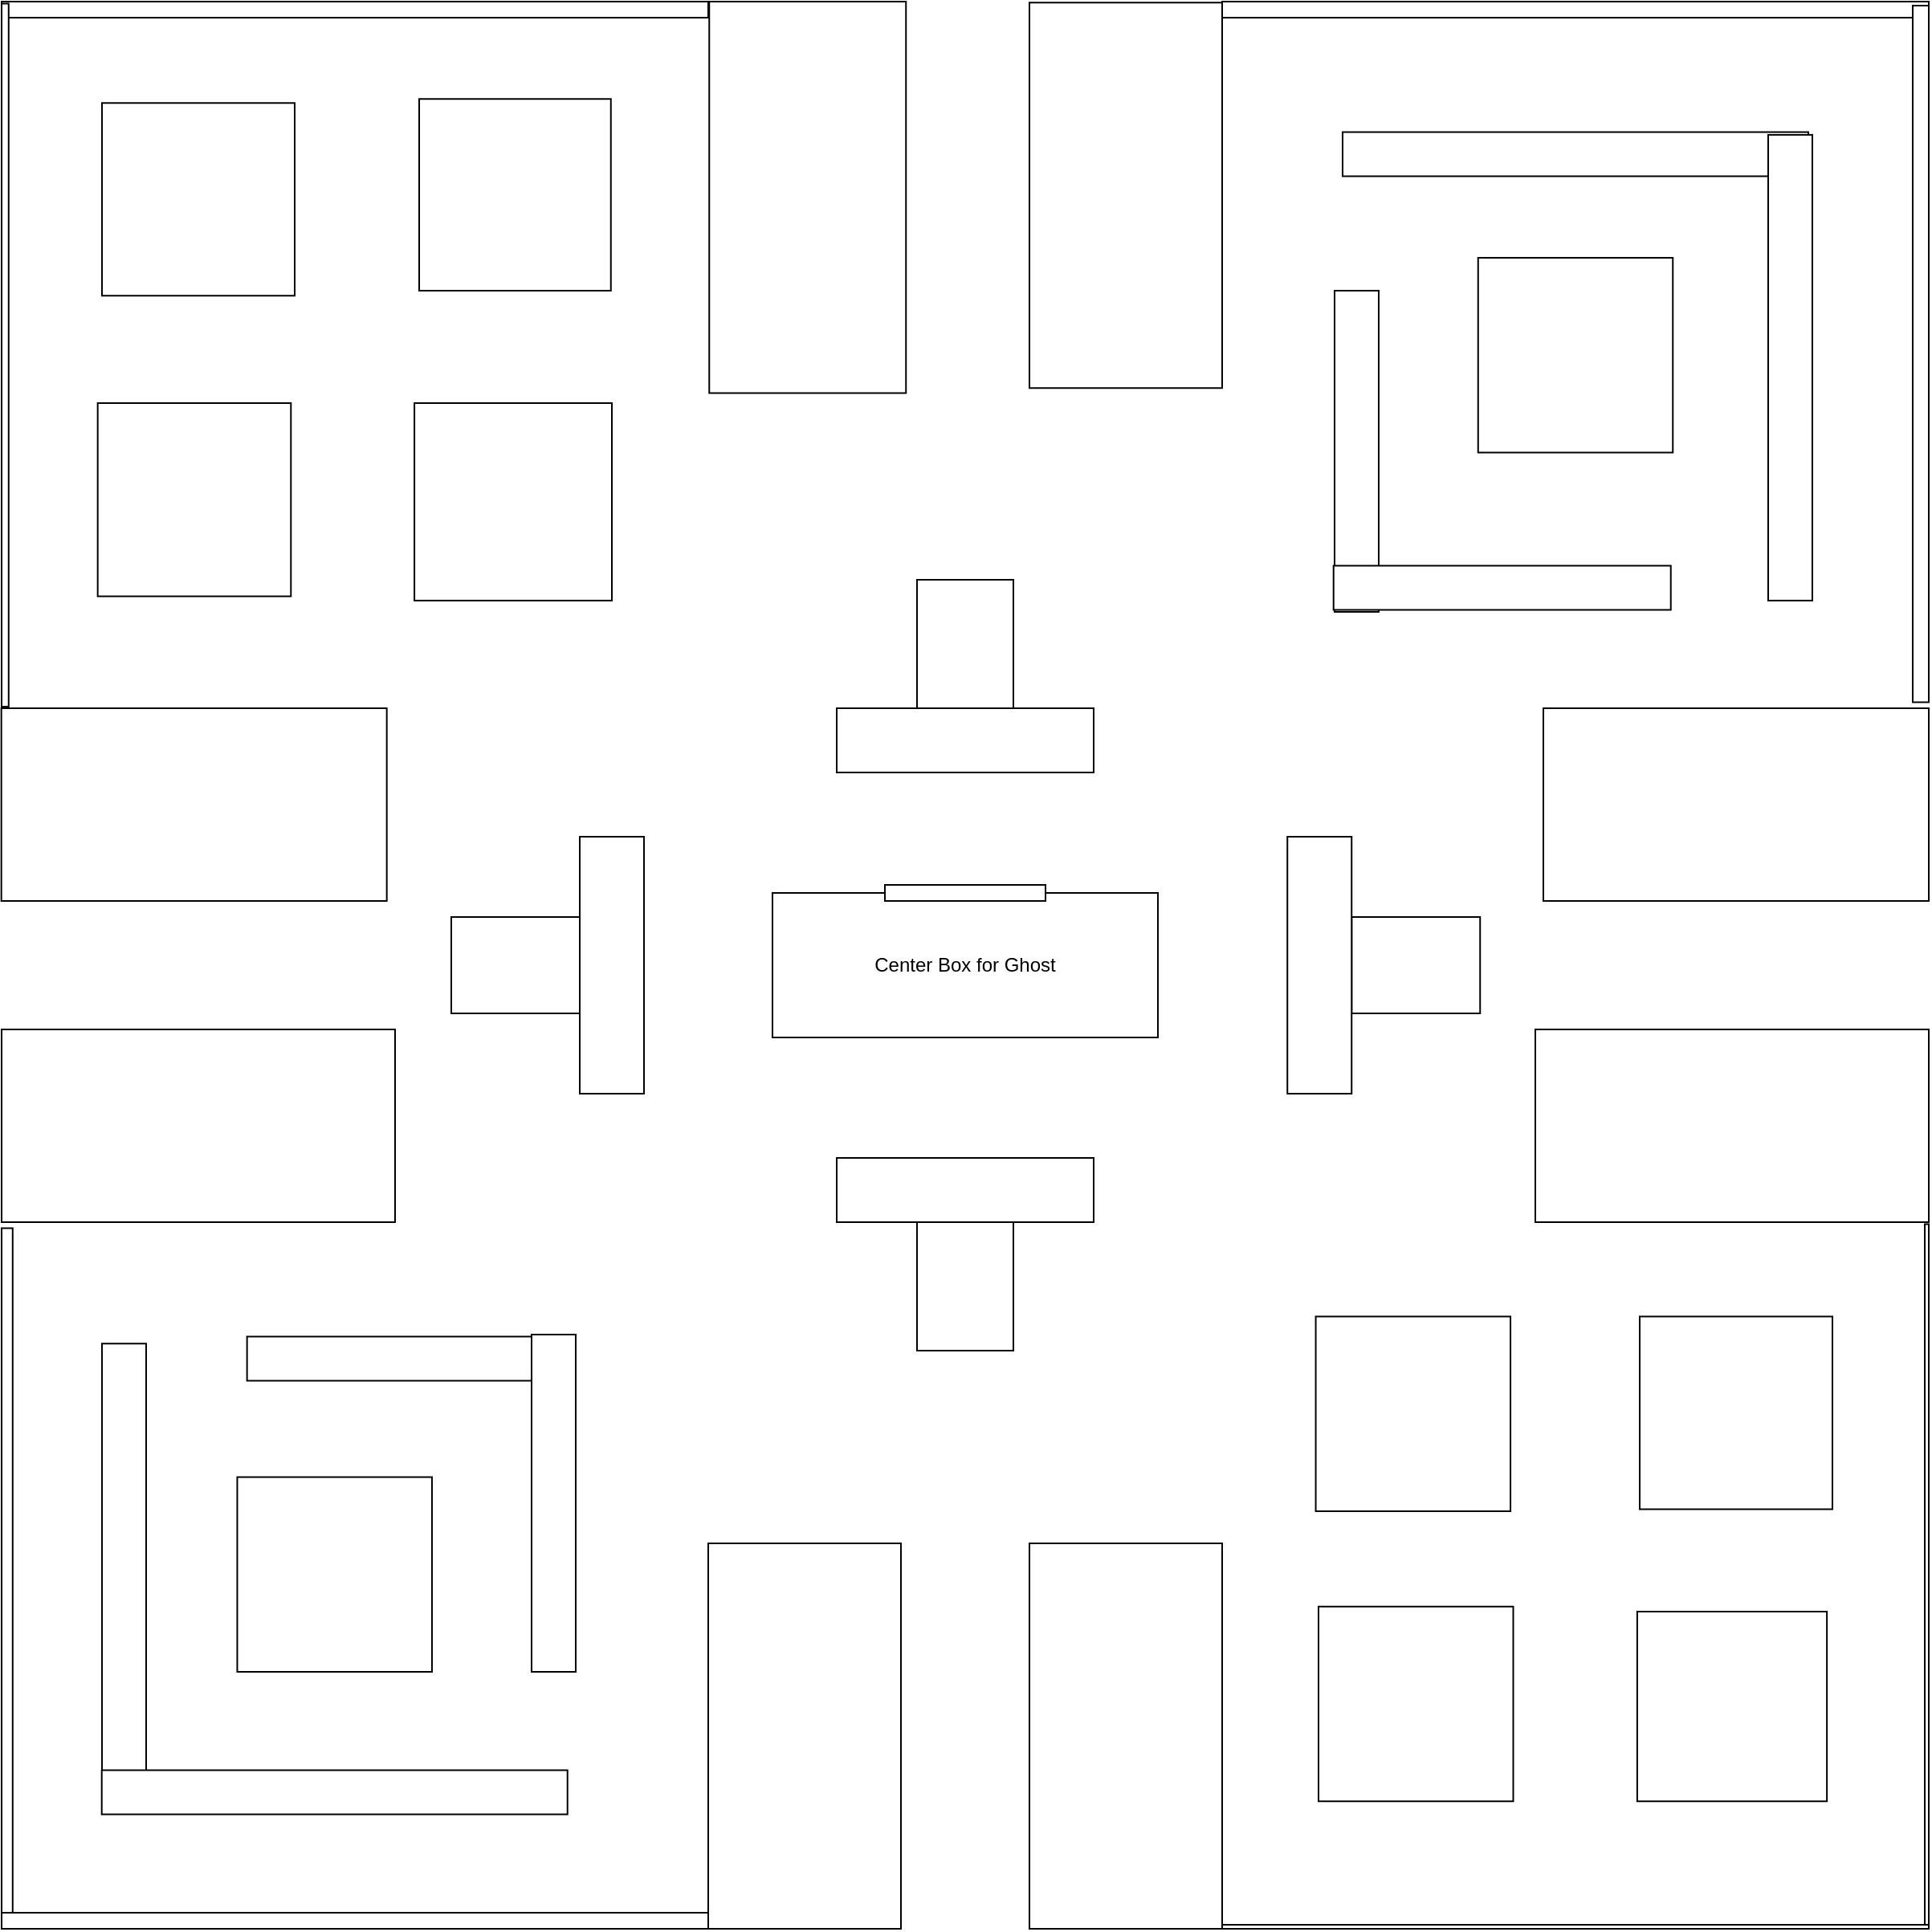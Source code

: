 <mxfile version="20.0.4" type="github">
  <diagram id="e3YU8Oywu92elybDR2Wn" name="Page-1">
    <mxGraphModel dx="2384" dy="991" grid="1" gridSize="10" guides="1" tooltips="1" connect="1" arrows="1" fold="1" page="1" pageScale="1" pageWidth="1200" pageHeight="1200" math="0" shadow="0">
      <root>
        <mxCell id="0" />
        <mxCell id="1" parent="0" />
        <mxCell id="swxcC3oS6SGBnLIDUdWa-1" value="" style="rounded=0;whiteSpace=wrap;html=1;rotation=90;" parent="1" vertex="1">
          <mxGeometry x="380" y="60.63" width="243.75" height="122.5" as="geometry" />
        </mxCell>
        <mxCell id="swxcC3oS6SGBnLIDUdWa-2" value="" style="rounded=0;whiteSpace=wrap;html=1;rotation=0;" parent="1" vertex="1">
          <mxGeometry width="440" height="10" as="geometry" />
        </mxCell>
        <mxCell id="swxcC3oS6SGBnLIDUdWa-3" value="" style="rounded=0;whiteSpace=wrap;html=1;rotation=90;" parent="1" vertex="1">
          <mxGeometry x="979.37" y="979.38" width="438.75" height="2.5" as="geometry" />
        </mxCell>
        <mxCell id="swxcC3oS6SGBnLIDUdWa-4" value="" style="rounded=0;whiteSpace=wrap;html=1;rotation=90;" parent="1" vertex="1">
          <mxGeometry x="-214.68" y="978.44" width="436.25" height="6.88" as="geometry" />
        </mxCell>
        <mxCell id="swxcC3oS6SGBnLIDUdWa-5" value="" style="rounded=0;whiteSpace=wrap;html=1;rotation=0;" parent="1" vertex="1">
          <mxGeometry y="1190" width="440" height="10" as="geometry" />
        </mxCell>
        <mxCell id="swxcC3oS6SGBnLIDUdWa-6" value="" style="rounded=0;whiteSpace=wrap;html=1;rotation=90;" parent="1" vertex="1">
          <mxGeometry x="580" y="60.63" width="240" height="120" as="geometry" />
        </mxCell>
        <mxCell id="swxcC3oS6SGBnLIDUdWa-8" value="" style="rounded=0;whiteSpace=wrap;html=1;rotation=0;" parent="1" vertex="1">
          <mxGeometry x="760" width="440" height="10" as="geometry" />
        </mxCell>
        <mxCell id="swxcC3oS6SGBnLIDUdWa-14" value="" style="rounded=0;whiteSpace=wrap;html=1;rotation=0;" parent="1" vertex="1">
          <mxGeometry x="760" y="1197.5" width="440" height="2.5" as="geometry" />
        </mxCell>
        <mxCell id="swxcC3oS6SGBnLIDUdWa-15" value="" style="rounded=0;whiteSpace=wrap;html=1;rotation=90;" parent="1" vertex="1">
          <mxGeometry x="380" y="1020" width="240" height="120" as="geometry" />
        </mxCell>
        <mxCell id="swxcC3oS6SGBnLIDUdWa-16" value="" style="rounded=0;whiteSpace=wrap;html=1;rotation=90;" parent="1" vertex="1">
          <mxGeometry x="580" y="1020" width="240" height="120" as="geometry" />
        </mxCell>
        <mxCell id="swxcC3oS6SGBnLIDUdWa-17" value="" style="rounded=0;whiteSpace=wrap;html=1;rotation=-180;" parent="1" vertex="1">
          <mxGeometry x="955" y="640" width="245" height="120" as="geometry" />
        </mxCell>
        <mxCell id="swxcC3oS6SGBnLIDUdWa-18" value="" style="rounded=0;whiteSpace=wrap;html=1;rotation=-180;direction=east;" parent="1" vertex="1">
          <mxGeometry x="960" y="440" width="240" height="120" as="geometry" />
        </mxCell>
        <mxCell id="swxcC3oS6SGBnLIDUdWa-19" value="" style="rounded=0;whiteSpace=wrap;html=1;rotation=90;" parent="1" vertex="1">
          <mxGeometry x="978.12" y="214.38" width="433.75" height="10" as="geometry" />
        </mxCell>
        <mxCell id="swxcC3oS6SGBnLIDUdWa-20" value="" style="rounded=0;whiteSpace=wrap;html=1;rotation=-180;" parent="1" vertex="1">
          <mxGeometry y="640" width="245" height="120" as="geometry" />
        </mxCell>
        <mxCell id="swxcC3oS6SGBnLIDUdWa-21" value="" style="rounded=0;whiteSpace=wrap;html=1;rotation=-180;" parent="1" vertex="1">
          <mxGeometry x="-0.16" y="440" width="240" height="120" as="geometry" />
        </mxCell>
        <mxCell id="swxcC3oS6SGBnLIDUdWa-22" value="" style="rounded=0;whiteSpace=wrap;html=1;rotation=90;" parent="1" vertex="1">
          <mxGeometry x="-216.71" y="217.96" width="437.81" height="4.38" as="geometry" />
        </mxCell>
        <mxCell id="swxcC3oS6SGBnLIDUdWa-23" value="" style="whiteSpace=wrap;html=1;aspect=fixed;" parent="1" vertex="1">
          <mxGeometry x="260.01" y="60.63" width="119.37" height="119.37" as="geometry" />
        </mxCell>
        <mxCell id="swxcC3oS6SGBnLIDUdWa-24" value="" style="whiteSpace=wrap;html=1;aspect=fixed;" parent="1" vertex="1">
          <mxGeometry x="62.51" y="63.14" width="119.99" height="119.99" as="geometry" />
        </mxCell>
        <mxCell id="_yuqjuDPkQ9Inj_rigJe-7" value="" style="whiteSpace=wrap;html=1;aspect=fixed;" parent="1" vertex="1">
          <mxGeometry x="59.84" y="250" width="120.31" height="120.31" as="geometry" />
        </mxCell>
        <mxCell id="_yuqjuDPkQ9Inj_rigJe-8" value="" style="whiteSpace=wrap;html=1;aspect=fixed;" parent="1" vertex="1">
          <mxGeometry x="1018.44" y="1002.5" width="118.12" height="118.12" as="geometry" />
        </mxCell>
        <mxCell id="_yuqjuDPkQ9Inj_rigJe-9" value="" style="whiteSpace=wrap;html=1;aspect=fixed;" parent="1" vertex="1">
          <mxGeometry x="818.28" y="818.75" width="121.25" height="121.25" as="geometry" />
        </mxCell>
        <mxCell id="_yuqjuDPkQ9Inj_rigJe-10" value="" style="whiteSpace=wrap;html=1;aspect=fixed;" parent="1" vertex="1">
          <mxGeometry x="820" y="999.37" width="121.25" height="121.25" as="geometry" />
        </mxCell>
        <mxCell id="_yuqjuDPkQ9Inj_rigJe-12" value="" style="whiteSpace=wrap;html=1;aspect=fixed;" parent="1" vertex="1">
          <mxGeometry x="257.04" y="250" width="122.96" height="122.96" as="geometry" />
        </mxCell>
        <mxCell id="_yuqjuDPkQ9Inj_rigJe-13" value="" style="whiteSpace=wrap;html=1;aspect=fixed;" parent="1" vertex="1">
          <mxGeometry x="1020" y="818.75" width="120" height="120" as="geometry" />
        </mxCell>
        <mxCell id="_yuqjuDPkQ9Inj_rigJe-14" value="Center Box for Ghost" style="rounded=0;whiteSpace=wrap;html=1;" parent="1" vertex="1">
          <mxGeometry x="480" y="555" width="240" height="90" as="geometry" />
        </mxCell>
        <mxCell id="_yuqjuDPkQ9Inj_rigJe-15" value="" style="rounded=0;whiteSpace=wrap;html=1;" parent="1" vertex="1">
          <mxGeometry x="550" y="550" width="100" height="10" as="geometry" />
        </mxCell>
        <mxCell id="TXdNwO6QXVmH625FBI-7-1" value="" style="rounded=0;whiteSpace=wrap;html=1;" vertex="1" parent="1">
          <mxGeometry x="280" y="570" width="80" height="60" as="geometry" />
        </mxCell>
        <mxCell id="TXdNwO6QXVmH625FBI-7-2" value="" style="rounded=0;whiteSpace=wrap;html=1;" vertex="1" parent="1">
          <mxGeometry x="360" y="520" width="40" height="160" as="geometry" />
        </mxCell>
        <mxCell id="TXdNwO6QXVmH625FBI-7-3" value="" style="rounded=0;whiteSpace=wrap;html=1;" vertex="1" parent="1">
          <mxGeometry x="840.62" y="570" width="80" height="60" as="geometry" />
        </mxCell>
        <mxCell id="TXdNwO6QXVmH625FBI-7-4" value="" style="rounded=0;whiteSpace=wrap;html=1;" vertex="1" parent="1">
          <mxGeometry x="800.62" y="520" width="40" height="160" as="geometry" />
        </mxCell>
        <mxCell id="TXdNwO6QXVmH625FBI-7-6" value="" style="rounded=0;whiteSpace=wrap;html=1;direction=south;" vertex="1" parent="1">
          <mxGeometry x="570" y="760" width="60" height="80" as="geometry" />
        </mxCell>
        <mxCell id="TXdNwO6QXVmH625FBI-7-7" value="" style="rounded=0;whiteSpace=wrap;html=1;direction=south;" vertex="1" parent="1">
          <mxGeometry x="520" y="720" width="160" height="40" as="geometry" />
        </mxCell>
        <mxCell id="TXdNwO6QXVmH625FBI-7-9" value="" style="rounded=0;whiteSpace=wrap;html=1;direction=south;" vertex="1" parent="1">
          <mxGeometry x="570" y="360" width="60" height="80" as="geometry" />
        </mxCell>
        <mxCell id="TXdNwO6QXVmH625FBI-7-10" value="" style="rounded=0;whiteSpace=wrap;html=1;direction=south;" vertex="1" parent="1">
          <mxGeometry x="520" y="440" width="160" height="40" as="geometry" />
        </mxCell>
        <mxCell id="TXdNwO6QXVmH625FBI-7-11" value="" style="rounded=0;whiteSpace=wrap;html=1;" vertex="1" parent="1">
          <mxGeometry x="62.51" y="835.63" width="27.49" height="290" as="geometry" />
        </mxCell>
        <mxCell id="TXdNwO6QXVmH625FBI-7-13" value="" style="rounded=0;whiteSpace=wrap;html=1;rotation=90;" vertex="1" parent="1">
          <mxGeometry x="193.61" y="970" width="27.49" height="290" as="geometry" />
        </mxCell>
        <mxCell id="TXdNwO6QXVmH625FBI-7-14" value="" style="rounded=0;whiteSpace=wrap;html=1;rotation=90;" vertex="1" parent="1">
          <mxGeometry x="239.08" y="745" width="27.49" height="200" as="geometry" />
        </mxCell>
        <mxCell id="TXdNwO6QXVmH625FBI-7-15" value="" style="rounded=0;whiteSpace=wrap;html=1;rotation=-180;" vertex="1" parent="1">
          <mxGeometry x="330" y="830" width="27.49" height="210" as="geometry" />
        </mxCell>
        <mxCell id="TXdNwO6QXVmH625FBI-7-16" value="" style="whiteSpace=wrap;html=1;aspect=fixed;" vertex="1" parent="1">
          <mxGeometry x="146.73" y="918.75" width="121.25" height="121.25" as="geometry" />
        </mxCell>
        <mxCell id="TXdNwO6QXVmH625FBI-7-17" value="" style="rounded=0;whiteSpace=wrap;html=1;rotation=-180;" vertex="1" parent="1">
          <mxGeometry x="830" y="180" width="27.49" height="200" as="geometry" />
        </mxCell>
        <mxCell id="TXdNwO6QXVmH625FBI-7-18" value="" style="rounded=0;whiteSpace=wrap;html=1;rotation=-90;" vertex="1" parent="1">
          <mxGeometry x="920.62" y="260" width="27.49" height="210" as="geometry" />
        </mxCell>
        <mxCell id="TXdNwO6QXVmH625FBI-7-19" value="" style="whiteSpace=wrap;html=1;aspect=fixed;" vertex="1" parent="1">
          <mxGeometry x="919.38" y="159.53" width="121.25" height="121.25" as="geometry" />
        </mxCell>
        <mxCell id="TXdNwO6QXVmH625FBI-7-20" value="" style="rounded=0;whiteSpace=wrap;html=1;rotation=90;" vertex="1" parent="1">
          <mxGeometry x="966.26" y="-50" width="27.49" height="290" as="geometry" />
        </mxCell>
        <mxCell id="TXdNwO6QXVmH625FBI-7-21" value="" style="rounded=0;whiteSpace=wrap;html=1;rotation=-180;" vertex="1" parent="1">
          <mxGeometry x="1100" y="82.96" width="27.49" height="290" as="geometry" />
        </mxCell>
      </root>
    </mxGraphModel>
  </diagram>
</mxfile>
